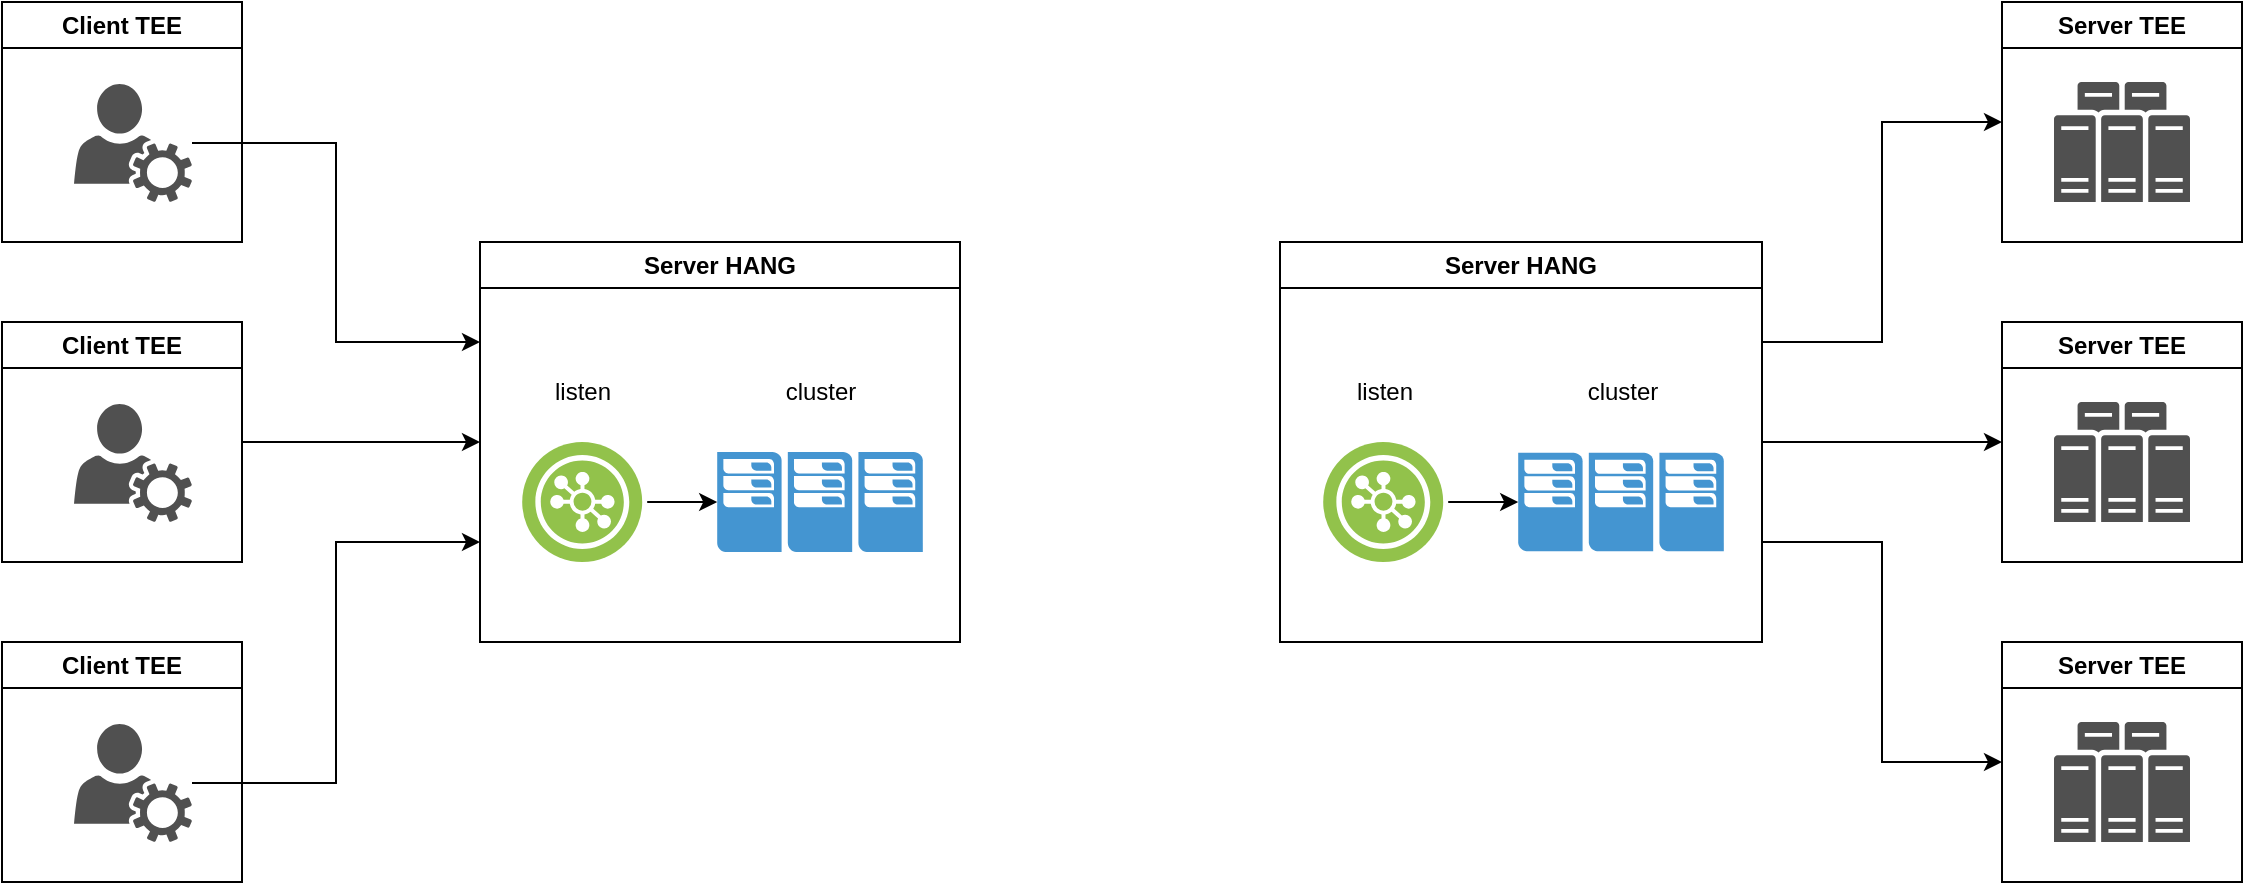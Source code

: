 <mxfile version="24.4.13" type="github">
  <diagram name="第 1 页" id="LQCQwQrKwe8S7B4fFiQW">
    <mxGraphModel dx="2692" dy="1089" grid="1" gridSize="10" guides="1" tooltips="1" connect="1" arrows="1" fold="1" page="1" pageScale="1" pageWidth="827" pageHeight="1169" math="0" shadow="0">
      <root>
        <mxCell id="0" />
        <mxCell id="1" parent="0" />
        <mxCell id="lVNiaArQbepe_9qNKxlK-23" value="Server TEE" style="swimlane;whiteSpace=wrap;html=1;" vertex="1" parent="1">
          <mxGeometry x="961" width="120" height="120" as="geometry" />
        </mxCell>
        <mxCell id="lVNiaArQbepe_9qNKxlK-96" value="" style="aspect=fixed;html=1;align=center;fontSize=12;image=img/lib/azure2/containers/Kubernetes_Services.svg;sketch=0;pointerEvents=1;shadow=0;dashed=0;strokeColor=none;labelPosition=center;verticalLabelPosition=bottom;verticalAlign=top;fillColor=#505050;shape=mxgraph.office.servers.server_farm;outlineConnect=0;" vertex="1" parent="lVNiaArQbepe_9qNKxlK-23">
          <mxGeometry x="26" y="40" width="68" height="60" as="geometry" />
        </mxCell>
        <mxCell id="lVNiaArQbepe_9qNKxlK-84" value="Client TEE" style="swimlane;whiteSpace=wrap;html=1;" vertex="1" parent="1">
          <mxGeometry x="-39" width="120" height="120" as="geometry" />
        </mxCell>
        <mxCell id="lVNiaArQbepe_9qNKxlK-117" value="" style="sketch=0;pointerEvents=1;shadow=0;dashed=0;html=1;strokeColor=none;fillColor=#505050;labelPosition=center;verticalLabelPosition=bottom;verticalAlign=top;outlineConnect=0;align=center;shape=mxgraph.office.services.user_services;" vertex="1" parent="lVNiaArQbepe_9qNKxlK-84">
          <mxGeometry x="36" y="41" width="59" height="59" as="geometry" />
        </mxCell>
        <mxCell id="lVNiaArQbepe_9qNKxlK-104" value="Server TEE" style="swimlane;whiteSpace=wrap;html=1;" vertex="1" parent="1">
          <mxGeometry x="961" y="160" width="120" height="120" as="geometry">
            <mxRectangle x="827" y="160" width="100" height="30" as="alternateBounds" />
          </mxGeometry>
        </mxCell>
        <mxCell id="lVNiaArQbepe_9qNKxlK-105" value="" style="aspect=fixed;html=1;align=center;fontSize=12;image=img/lib/azure2/containers/Kubernetes_Services.svg;sketch=0;pointerEvents=1;shadow=0;dashed=0;strokeColor=none;labelPosition=center;verticalLabelPosition=bottom;verticalAlign=top;fillColor=#505050;shape=mxgraph.office.servers.server_farm;outlineConnect=0;" vertex="1" parent="lVNiaArQbepe_9qNKxlK-104">
          <mxGeometry x="26" y="40" width="68" height="60" as="geometry" />
        </mxCell>
        <mxCell id="lVNiaArQbepe_9qNKxlK-106" value="Server TEE" style="swimlane;whiteSpace=wrap;html=1;" vertex="1" parent="1">
          <mxGeometry x="961" y="320" width="120" height="120" as="geometry" />
        </mxCell>
        <mxCell id="lVNiaArQbepe_9qNKxlK-107" value="" style="aspect=fixed;html=1;align=center;fontSize=12;image=img/lib/azure2/containers/Kubernetes_Services.svg;sketch=0;pointerEvents=1;shadow=0;dashed=0;strokeColor=none;labelPosition=center;verticalLabelPosition=bottom;verticalAlign=top;fillColor=#505050;shape=mxgraph.office.servers.server_farm;outlineConnect=0;" vertex="1" parent="lVNiaArQbepe_9qNKxlK-106">
          <mxGeometry x="26" y="40" width="68" height="60" as="geometry" />
        </mxCell>
        <mxCell id="lVNiaArQbepe_9qNKxlK-145" style="edgeStyle=orthogonalEdgeStyle;rounded=0;orthogonalLoop=1;jettySize=auto;html=1;entryX=0;entryY=0.5;entryDx=0;entryDy=0;" edge="1" parent="1" source="lVNiaArQbepe_9qNKxlK-118" target="lVNiaArQbepe_9qNKxlK-138">
          <mxGeometry relative="1" as="geometry" />
        </mxCell>
        <mxCell id="lVNiaArQbepe_9qNKxlK-118" value="Client TEE" style="swimlane;whiteSpace=wrap;html=1;" vertex="1" parent="1">
          <mxGeometry x="-39" y="160" width="120" height="120" as="geometry" />
        </mxCell>
        <mxCell id="lVNiaArQbepe_9qNKxlK-119" value="" style="sketch=0;pointerEvents=1;shadow=0;dashed=0;html=1;strokeColor=none;fillColor=#505050;labelPosition=center;verticalLabelPosition=bottom;verticalAlign=top;outlineConnect=0;align=center;shape=mxgraph.office.services.user_services;" vertex="1" parent="lVNiaArQbepe_9qNKxlK-118">
          <mxGeometry x="36" y="41" width="59" height="59" as="geometry" />
        </mxCell>
        <mxCell id="lVNiaArQbepe_9qNKxlK-120" value="Client TEE" style="swimlane;whiteSpace=wrap;html=1;" vertex="1" parent="1">
          <mxGeometry x="-39" y="320" width="120" height="120" as="geometry" />
        </mxCell>
        <mxCell id="lVNiaArQbepe_9qNKxlK-121" value="" style="sketch=0;pointerEvents=1;shadow=0;dashed=0;html=1;strokeColor=none;fillColor=#505050;labelPosition=center;verticalLabelPosition=bottom;verticalAlign=top;outlineConnect=0;align=center;shape=mxgraph.office.services.user_services;" vertex="1" parent="lVNiaArQbepe_9qNKxlK-120">
          <mxGeometry x="36" y="41" width="59" height="59" as="geometry" />
        </mxCell>
        <mxCell id="lVNiaArQbepe_9qNKxlK-146" style="edgeStyle=orthogonalEdgeStyle;rounded=0;orthogonalLoop=1;jettySize=auto;html=1;entryX=0;entryY=0.5;entryDx=0;entryDy=0;" edge="1" parent="1" source="lVNiaArQbepe_9qNKxlK-135" target="lVNiaArQbepe_9qNKxlK-104">
          <mxGeometry relative="1" as="geometry" />
        </mxCell>
        <mxCell id="lVNiaArQbepe_9qNKxlK-147" style="edgeStyle=orthogonalEdgeStyle;rounded=0;orthogonalLoop=1;jettySize=auto;html=1;exitX=1;exitY=0.25;exitDx=0;exitDy=0;entryX=0;entryY=0.5;entryDx=0;entryDy=0;" edge="1" parent="1" source="lVNiaArQbepe_9qNKxlK-135" target="lVNiaArQbepe_9qNKxlK-23">
          <mxGeometry relative="1" as="geometry" />
        </mxCell>
        <mxCell id="lVNiaArQbepe_9qNKxlK-148" style="edgeStyle=orthogonalEdgeStyle;rounded=0;orthogonalLoop=1;jettySize=auto;html=1;exitX=1;exitY=0.75;exitDx=0;exitDy=0;entryX=0;entryY=0.5;entryDx=0;entryDy=0;" edge="1" parent="1" source="lVNiaArQbepe_9qNKxlK-135" target="lVNiaArQbepe_9qNKxlK-106">
          <mxGeometry relative="1" as="geometry" />
        </mxCell>
        <mxCell id="lVNiaArQbepe_9qNKxlK-135" value="Server HANG" style="swimlane;whiteSpace=wrap;html=1;" vertex="1" parent="1">
          <mxGeometry x="600" y="120" width="241" height="200" as="geometry">
            <mxRectangle x="827" y="160" width="100" height="30" as="alternateBounds" />
          </mxGeometry>
        </mxCell>
        <mxCell id="lVNiaArQbepe_9qNKxlK-137" style="edgeStyle=orthogonalEdgeStyle;rounded=0;orthogonalLoop=1;jettySize=auto;html=1;" edge="1" parent="lVNiaArQbepe_9qNKxlK-135" source="lVNiaArQbepe_9qNKxlK-133" target="lVNiaArQbepe_9qNKxlK-132">
          <mxGeometry relative="1" as="geometry" />
        </mxCell>
        <mxCell id="lVNiaArQbepe_9qNKxlK-133" value="" style="image;perimeter=ellipsePerimeter;html=1;align=center;shadow=0;dashed=0;fontColor=#4277BB;labelBackgroundColor=default;fontSize=12;spacingTop=3;image=img/lib/ibm/vpc/LoadBalancerListener.svg;movable=1;resizable=1;rotatable=1;deletable=1;editable=1;locked=0;connectable=1;" vertex="1" parent="lVNiaArQbepe_9qNKxlK-135">
          <mxGeometry x="19.1" y="100" width="65" height="60" as="geometry" />
        </mxCell>
        <mxCell id="lVNiaArQbepe_9qNKxlK-132" value="" style="pointerEvents=1;shadow=0;dashed=0;html=1;strokeColor=none;fillColor=#4495D1;labelPosition=center;verticalLabelPosition=bottom;verticalAlign=top;align=center;outlineConnect=0;shape=mxgraph.veeam.cluster;" vertex="1" parent="lVNiaArQbepe_9qNKxlK-135">
          <mxGeometry x="119.1" y="105.4" width="102.8" height="49.2" as="geometry" />
        </mxCell>
        <mxCell id="lVNiaArQbepe_9qNKxlK-154" value="listen" style="text;html=1;align=center;verticalAlign=middle;resizable=0;points=[];autosize=1;strokeColor=none;fillColor=none;" vertex="1" parent="lVNiaArQbepe_9qNKxlK-135">
          <mxGeometry x="26.6" y="60" width="50" height="30" as="geometry" />
        </mxCell>
        <mxCell id="lVNiaArQbepe_9qNKxlK-155" value="cluster" style="text;html=1;align=center;verticalAlign=middle;resizable=0;points=[];autosize=1;strokeColor=none;fillColor=none;" vertex="1" parent="lVNiaArQbepe_9qNKxlK-135">
          <mxGeometry x="140.5" y="60.0" width="60" height="30" as="geometry" />
        </mxCell>
        <mxCell id="lVNiaArQbepe_9qNKxlK-138" value="Server HANG" style="swimlane;whiteSpace=wrap;html=1;" vertex="1" parent="1">
          <mxGeometry x="200" y="120" width="240" height="200" as="geometry">
            <mxRectangle x="827" y="160" width="100" height="30" as="alternateBounds" />
          </mxGeometry>
        </mxCell>
        <mxCell id="lVNiaArQbepe_9qNKxlK-139" style="edgeStyle=orthogonalEdgeStyle;rounded=0;orthogonalLoop=1;jettySize=auto;html=1;" edge="1" parent="lVNiaArQbepe_9qNKxlK-138" source="lVNiaArQbepe_9qNKxlK-140" target="lVNiaArQbepe_9qNKxlK-141">
          <mxGeometry relative="1" as="geometry" />
        </mxCell>
        <mxCell id="lVNiaArQbepe_9qNKxlK-140" value="" style="image;perimeter=ellipsePerimeter;html=1;align=center;shadow=0;dashed=0;fontColor=#4277BB;labelBackgroundColor=default;fontSize=12;spacingTop=3;image=img/lib/ibm/vpc/LoadBalancerListener.svg;movable=1;resizable=1;rotatable=1;deletable=1;editable=1;locked=0;connectable=1;" vertex="1" parent="lVNiaArQbepe_9qNKxlK-138">
          <mxGeometry x="18.6" y="100" width="65" height="60" as="geometry" />
        </mxCell>
        <mxCell id="lVNiaArQbepe_9qNKxlK-141" value="" style="pointerEvents=1;shadow=0;dashed=0;html=1;strokeColor=none;fillColor=#4495D1;labelPosition=center;verticalLabelPosition=bottom;verticalAlign=top;align=center;outlineConnect=0;shape=mxgraph.veeam.cluster;" vertex="1" parent="lVNiaArQbepe_9qNKxlK-138">
          <mxGeometry x="118.6" y="105" width="102.8" height="50" as="geometry" />
        </mxCell>
        <mxCell id="lVNiaArQbepe_9qNKxlK-153" value="cluster" style="text;html=1;align=center;verticalAlign=middle;resizable=0;points=[];autosize=1;strokeColor=none;fillColor=none;" vertex="1" parent="lVNiaArQbepe_9qNKxlK-138">
          <mxGeometry x="140" y="60" width="60" height="30" as="geometry" />
        </mxCell>
        <mxCell id="lVNiaArQbepe_9qNKxlK-151" value="listen" style="text;html=1;align=center;verticalAlign=middle;resizable=0;points=[];autosize=1;strokeColor=none;fillColor=none;" vertex="1" parent="lVNiaArQbepe_9qNKxlK-138">
          <mxGeometry x="26.1" y="60" width="50" height="30" as="geometry" />
        </mxCell>
        <mxCell id="lVNiaArQbepe_9qNKxlK-142" style="edgeStyle=orthogonalEdgeStyle;rounded=0;orthogonalLoop=1;jettySize=auto;html=1;entryX=0;entryY=0.25;entryDx=0;entryDy=0;" edge="1" parent="1" source="lVNiaArQbepe_9qNKxlK-117" target="lVNiaArQbepe_9qNKxlK-138">
          <mxGeometry relative="1" as="geometry" />
        </mxCell>
        <mxCell id="lVNiaArQbepe_9qNKxlK-144" style="edgeStyle=orthogonalEdgeStyle;rounded=0;orthogonalLoop=1;jettySize=auto;html=1;entryX=0;entryY=0.75;entryDx=0;entryDy=0;" edge="1" parent="1" source="lVNiaArQbepe_9qNKxlK-121" target="lVNiaArQbepe_9qNKxlK-138">
          <mxGeometry relative="1" as="geometry" />
        </mxCell>
        <mxCell id="lVNiaArQbepe_9qNKxlK-156" value="" style="shape=image;html=1;verticalAlign=top;verticalLabelPosition=bottom;labelBackgroundColor=#ffffff;imageAspect=0;aspect=fixed;image=https://cdn4.iconfinder.com/data/icons/ionicons/512/icon-forward-128.png" vertex="1" parent="1">
          <mxGeometry x="474" y="170" width="88" height="88" as="geometry" />
        </mxCell>
      </root>
    </mxGraphModel>
  </diagram>
</mxfile>
